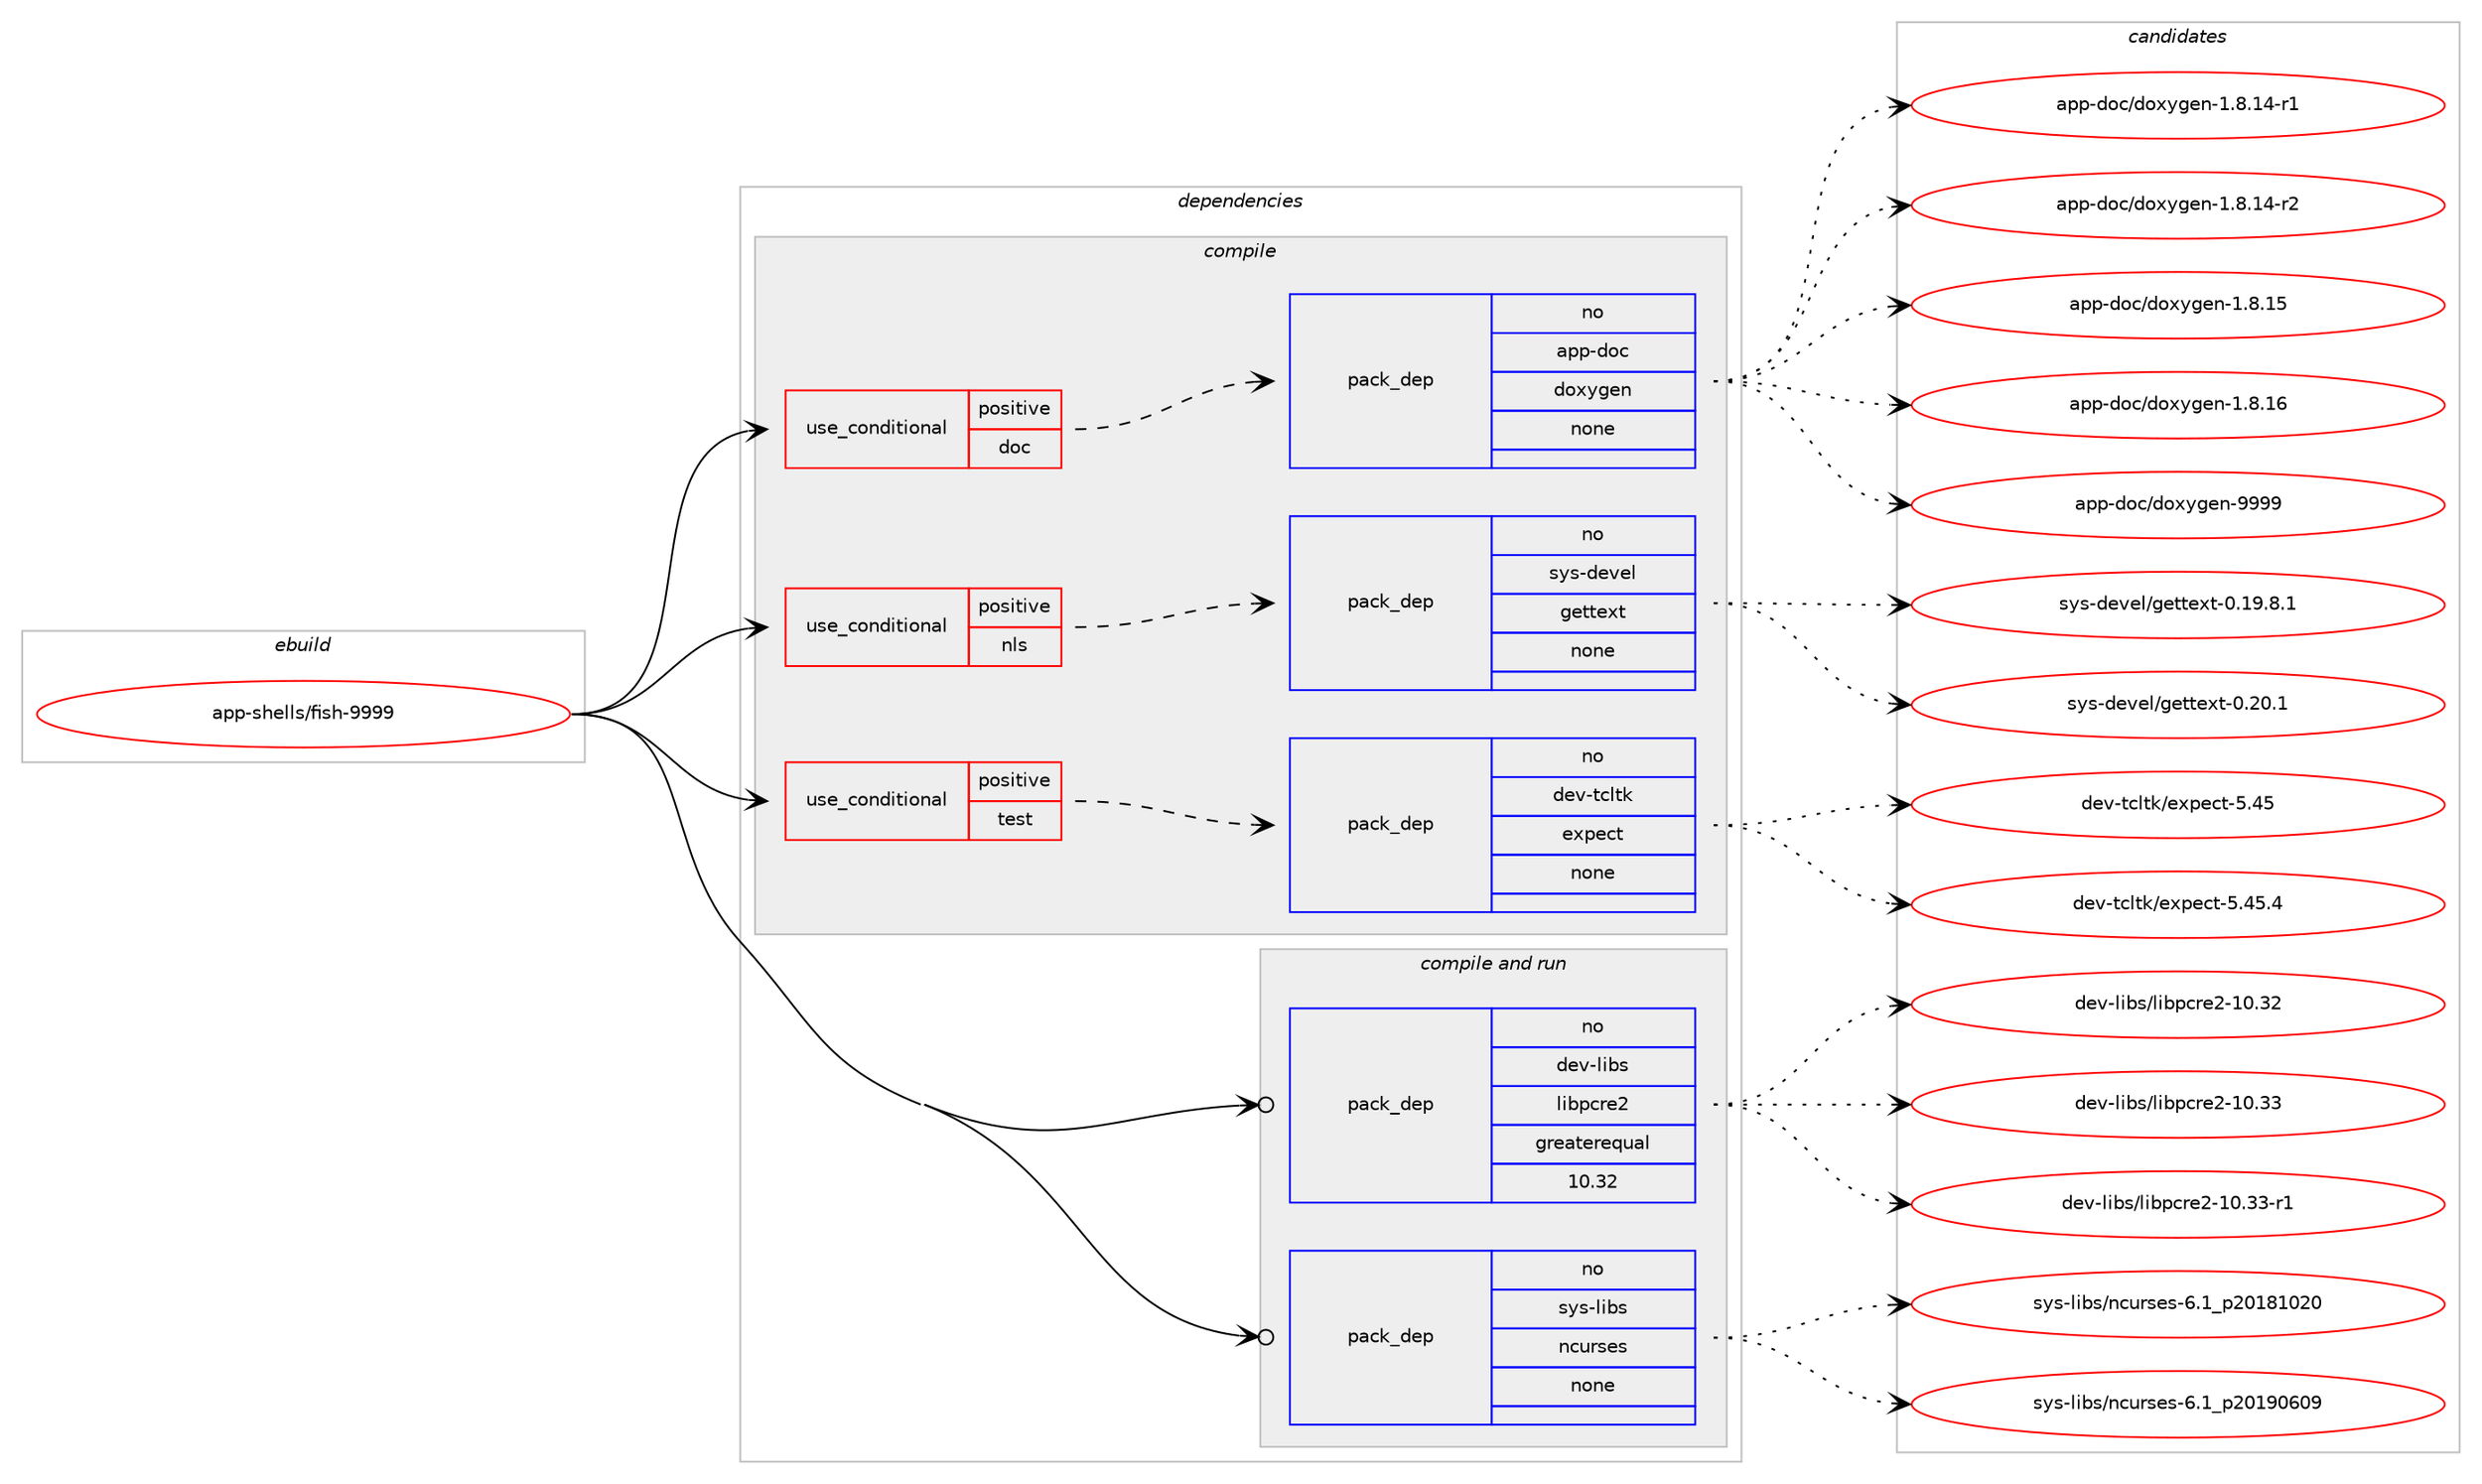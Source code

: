 digraph prolog {

# *************
# Graph options
# *************

newrank=true;
concentrate=true;
compound=true;
graph [rankdir=LR,fontname=Helvetica,fontsize=10,ranksep=1.5];#, ranksep=2.5, nodesep=0.2];
edge  [arrowhead=vee];
node  [fontname=Helvetica,fontsize=10];

# **********
# The ebuild
# **********

subgraph cluster_leftcol {
color=gray;
rank=same;
label=<<i>ebuild</i>>;
id [label="app-shells/fish-9999", color=red, width=4, href="../app-shells/fish-9999.svg"];
}

# ****************
# The dependencies
# ****************

subgraph cluster_midcol {
color=gray;
label=<<i>dependencies</i>>;
subgraph cluster_compile {
fillcolor="#eeeeee";
style=filled;
label=<<i>compile</i>>;
subgraph cond121068 {
dependency507098 [label=<<TABLE BORDER="0" CELLBORDER="1" CELLSPACING="0" CELLPADDING="4"><TR><TD ROWSPAN="3" CELLPADDING="10">use_conditional</TD></TR><TR><TD>positive</TD></TR><TR><TD>doc</TD></TR></TABLE>>, shape=none, color=red];
subgraph pack376866 {
dependency507099 [label=<<TABLE BORDER="0" CELLBORDER="1" CELLSPACING="0" CELLPADDING="4" WIDTH="220"><TR><TD ROWSPAN="6" CELLPADDING="30">pack_dep</TD></TR><TR><TD WIDTH="110">no</TD></TR><TR><TD>app-doc</TD></TR><TR><TD>doxygen</TD></TR><TR><TD>none</TD></TR><TR><TD></TD></TR></TABLE>>, shape=none, color=blue];
}
dependency507098:e -> dependency507099:w [weight=20,style="dashed",arrowhead="vee"];
}
id:e -> dependency507098:w [weight=20,style="solid",arrowhead="vee"];
subgraph cond121069 {
dependency507100 [label=<<TABLE BORDER="0" CELLBORDER="1" CELLSPACING="0" CELLPADDING="4"><TR><TD ROWSPAN="3" CELLPADDING="10">use_conditional</TD></TR><TR><TD>positive</TD></TR><TR><TD>nls</TD></TR></TABLE>>, shape=none, color=red];
subgraph pack376867 {
dependency507101 [label=<<TABLE BORDER="0" CELLBORDER="1" CELLSPACING="0" CELLPADDING="4" WIDTH="220"><TR><TD ROWSPAN="6" CELLPADDING="30">pack_dep</TD></TR><TR><TD WIDTH="110">no</TD></TR><TR><TD>sys-devel</TD></TR><TR><TD>gettext</TD></TR><TR><TD>none</TD></TR><TR><TD></TD></TR></TABLE>>, shape=none, color=blue];
}
dependency507100:e -> dependency507101:w [weight=20,style="dashed",arrowhead="vee"];
}
id:e -> dependency507100:w [weight=20,style="solid",arrowhead="vee"];
subgraph cond121070 {
dependency507102 [label=<<TABLE BORDER="0" CELLBORDER="1" CELLSPACING="0" CELLPADDING="4"><TR><TD ROWSPAN="3" CELLPADDING="10">use_conditional</TD></TR><TR><TD>positive</TD></TR><TR><TD>test</TD></TR></TABLE>>, shape=none, color=red];
subgraph pack376868 {
dependency507103 [label=<<TABLE BORDER="0" CELLBORDER="1" CELLSPACING="0" CELLPADDING="4" WIDTH="220"><TR><TD ROWSPAN="6" CELLPADDING="30">pack_dep</TD></TR><TR><TD WIDTH="110">no</TD></TR><TR><TD>dev-tcltk</TD></TR><TR><TD>expect</TD></TR><TR><TD>none</TD></TR><TR><TD></TD></TR></TABLE>>, shape=none, color=blue];
}
dependency507102:e -> dependency507103:w [weight=20,style="dashed",arrowhead="vee"];
}
id:e -> dependency507102:w [weight=20,style="solid",arrowhead="vee"];
}
subgraph cluster_compileandrun {
fillcolor="#eeeeee";
style=filled;
label=<<i>compile and run</i>>;
subgraph pack376869 {
dependency507104 [label=<<TABLE BORDER="0" CELLBORDER="1" CELLSPACING="0" CELLPADDING="4" WIDTH="220"><TR><TD ROWSPAN="6" CELLPADDING="30">pack_dep</TD></TR><TR><TD WIDTH="110">no</TD></TR><TR><TD>dev-libs</TD></TR><TR><TD>libpcre2</TD></TR><TR><TD>greaterequal</TD></TR><TR><TD>10.32</TD></TR></TABLE>>, shape=none, color=blue];
}
id:e -> dependency507104:w [weight=20,style="solid",arrowhead="odotvee"];
subgraph pack376870 {
dependency507105 [label=<<TABLE BORDER="0" CELLBORDER="1" CELLSPACING="0" CELLPADDING="4" WIDTH="220"><TR><TD ROWSPAN="6" CELLPADDING="30">pack_dep</TD></TR><TR><TD WIDTH="110">no</TD></TR><TR><TD>sys-libs</TD></TR><TR><TD>ncurses</TD></TR><TR><TD>none</TD></TR><TR><TD></TD></TR></TABLE>>, shape=none, color=blue];
}
id:e -> dependency507105:w [weight=20,style="solid",arrowhead="odotvee"];
}
subgraph cluster_run {
fillcolor="#eeeeee";
style=filled;
label=<<i>run</i>>;
}
}

# **************
# The candidates
# **************

subgraph cluster_choices {
rank=same;
color=gray;
label=<<i>candidates</i>>;

subgraph choice376866 {
color=black;
nodesep=1;
choice97112112451001119947100111120121103101110454946564649524511449 [label="app-doc/doxygen-1.8.14-r1", color=red, width=4,href="../app-doc/doxygen-1.8.14-r1.svg"];
choice97112112451001119947100111120121103101110454946564649524511450 [label="app-doc/doxygen-1.8.14-r2", color=red, width=4,href="../app-doc/doxygen-1.8.14-r2.svg"];
choice9711211245100111994710011112012110310111045494656464953 [label="app-doc/doxygen-1.8.15", color=red, width=4,href="../app-doc/doxygen-1.8.15.svg"];
choice9711211245100111994710011112012110310111045494656464954 [label="app-doc/doxygen-1.8.16", color=red, width=4,href="../app-doc/doxygen-1.8.16.svg"];
choice971121124510011199471001111201211031011104557575757 [label="app-doc/doxygen-9999", color=red, width=4,href="../app-doc/doxygen-9999.svg"];
dependency507099:e -> choice97112112451001119947100111120121103101110454946564649524511449:w [style=dotted,weight="100"];
dependency507099:e -> choice97112112451001119947100111120121103101110454946564649524511450:w [style=dotted,weight="100"];
dependency507099:e -> choice9711211245100111994710011112012110310111045494656464953:w [style=dotted,weight="100"];
dependency507099:e -> choice9711211245100111994710011112012110310111045494656464954:w [style=dotted,weight="100"];
dependency507099:e -> choice971121124510011199471001111201211031011104557575757:w [style=dotted,weight="100"];
}
subgraph choice376867 {
color=black;
nodesep=1;
choice1151211154510010111810110847103101116116101120116454846495746564649 [label="sys-devel/gettext-0.19.8.1", color=red, width=4,href="../sys-devel/gettext-0.19.8.1.svg"];
choice115121115451001011181011084710310111611610112011645484650484649 [label="sys-devel/gettext-0.20.1", color=red, width=4,href="../sys-devel/gettext-0.20.1.svg"];
dependency507101:e -> choice1151211154510010111810110847103101116116101120116454846495746564649:w [style=dotted,weight="100"];
dependency507101:e -> choice115121115451001011181011084710310111611610112011645484650484649:w [style=dotted,weight="100"];
}
subgraph choice376868 {
color=black;
nodesep=1;
choice100101118451169910811610747101120112101991164553465253 [label="dev-tcltk/expect-5.45", color=red, width=4,href="../dev-tcltk/expect-5.45.svg"];
choice1001011184511699108116107471011201121019911645534652534652 [label="dev-tcltk/expect-5.45.4", color=red, width=4,href="../dev-tcltk/expect-5.45.4.svg"];
dependency507103:e -> choice100101118451169910811610747101120112101991164553465253:w [style=dotted,weight="100"];
dependency507103:e -> choice1001011184511699108116107471011201121019911645534652534652:w [style=dotted,weight="100"];
}
subgraph choice376869 {
color=black;
nodesep=1;
choice100101118451081059811547108105981129911410150454948465150 [label="dev-libs/libpcre2-10.32", color=red, width=4,href="../dev-libs/libpcre2-10.32.svg"];
choice100101118451081059811547108105981129911410150454948465151 [label="dev-libs/libpcre2-10.33", color=red, width=4,href="../dev-libs/libpcre2-10.33.svg"];
choice1001011184510810598115471081059811299114101504549484651514511449 [label="dev-libs/libpcre2-10.33-r1", color=red, width=4,href="../dev-libs/libpcre2-10.33-r1.svg"];
dependency507104:e -> choice100101118451081059811547108105981129911410150454948465150:w [style=dotted,weight="100"];
dependency507104:e -> choice100101118451081059811547108105981129911410150454948465151:w [style=dotted,weight="100"];
dependency507104:e -> choice1001011184510810598115471081059811299114101504549484651514511449:w [style=dotted,weight="100"];
}
subgraph choice376870 {
color=black;
nodesep=1;
choice1151211154510810598115471109911711411510111545544649951125048495649485048 [label="sys-libs/ncurses-6.1_p20181020", color=red, width=4,href="../sys-libs/ncurses-6.1_p20181020.svg"];
choice1151211154510810598115471109911711411510111545544649951125048495748544857 [label="sys-libs/ncurses-6.1_p20190609", color=red, width=4,href="../sys-libs/ncurses-6.1_p20190609.svg"];
dependency507105:e -> choice1151211154510810598115471109911711411510111545544649951125048495649485048:w [style=dotted,weight="100"];
dependency507105:e -> choice1151211154510810598115471109911711411510111545544649951125048495748544857:w [style=dotted,weight="100"];
}
}

}
